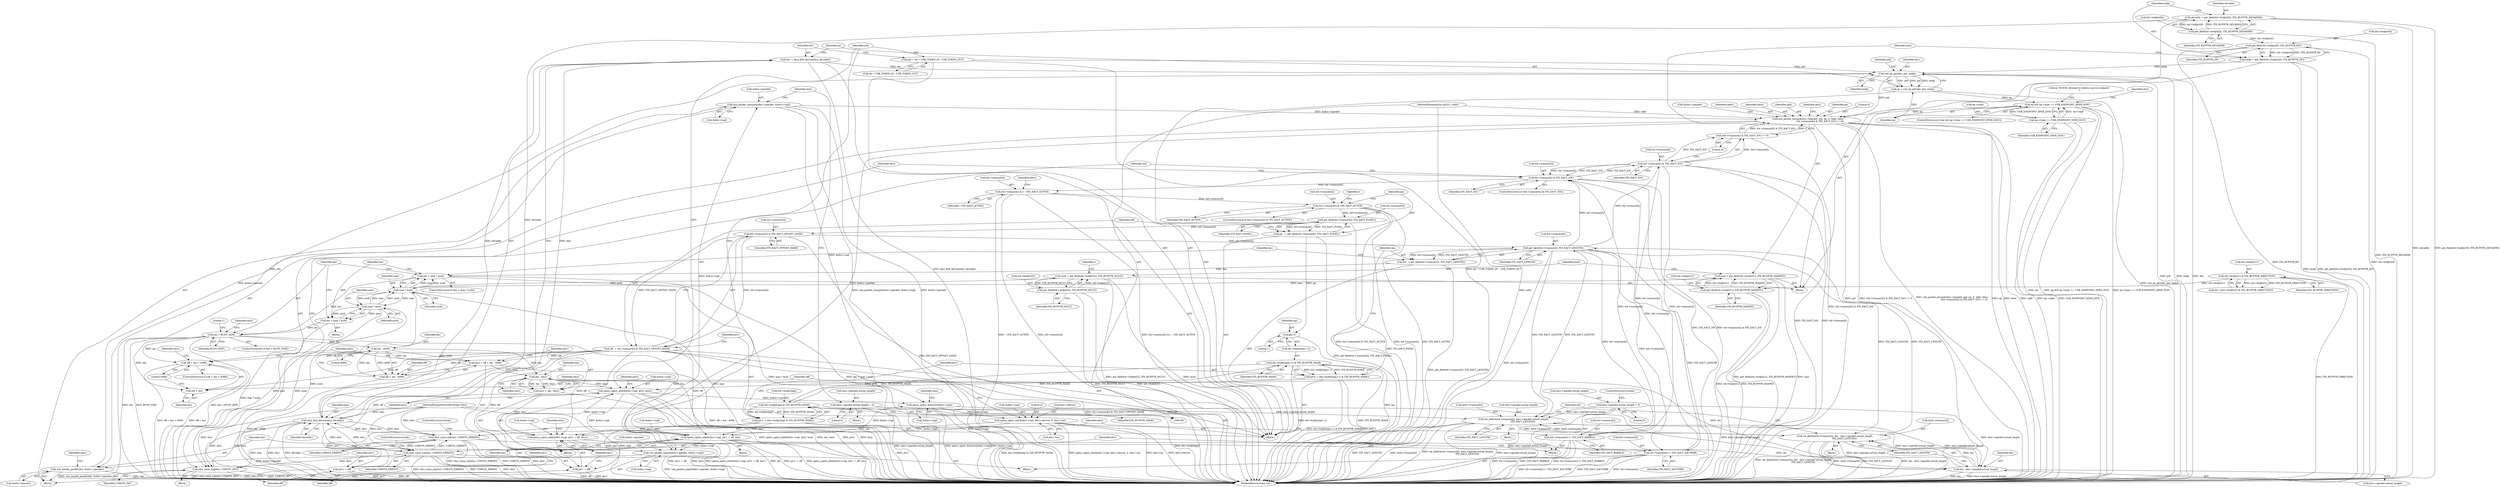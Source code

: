 digraph "0_qemu_156a2e4dbffa85997636a7a39ef12da6f1b40254@pointer" {
"1000385" [label="(Call,usb_packet_unmap(&ehci->ipacket, &ehci->isgl))"];
"1000379" [label="(Call,usb_handle_packet(dev, &ehci->ipacket))"];
"1000338" [label="(Call,usb_ep_get(dev, pid, endp))"];
"1000331" [label="(Call,dev = ehci_find_device(ehci, devaddr))"];
"1000333" [label="(Call,ehci_find_device(ehci, devaddr))"];
"1000459" [label="(Call,ehci_raise_irq(ehci, USBSTS_ERRINT))"];
"1000107" [label="(MethodParameterIn,EHCIState *ehci)"];
"1000447" [label="(Call,ehci_raise_irq(ehci, USBSTS_ERRINT))"];
"1000515" [label="(Call,ehci_raise_irq(ehci, USBSTS_INT))"];
"1000143" [label="(Call,devaddr = get_field(itd->bufptr[0], ITD_BUFPTR_DEVADDR))"];
"1000145" [label="(Call,get_field(itd->bufptr[0], ITD_BUFPTR_DEVADDR))"];
"1000325" [label="(Call,pid = dir ? USB_TOKEN_IN : USB_TOKEN_OUT)"];
"1000152" [label="(Call,endp = get_field(itd->bufptr[0], ITD_BUFPTR_EP))"];
"1000154" [label="(Call,get_field(itd->bufptr[0], ITD_BUFPTR_EP))"];
"1000370" [label="(Call,usb_packet_map(&ehci->ipacket, &ehci->isgl))"];
"1000351" [label="(Call,usb_packet_setup(&ehci->ipacket, pid, ep, 0, addr, false,\n                                 (itd->transact[i] & ITD_XACT_IOC) != 0))"];
"1000385" [label="(Call,usb_packet_unmap(&ehci->ipacket, &ehci->isgl))"];
"1000343" [label="(Call,ep && ep->type == USB_ENDPOINT_XFER_ISOC)"];
"1000336" [label="(Call,ep = usb_ep_get(dev, pid, endp))"];
"1000345" [label="(Call,ep->type == USB_ENDPOINT_XFER_ISOC)"];
"1000109" [label="(MethodParameterIn,uint32_t addr)"];
"1000361" [label="(Call,(itd->transact[i] & ITD_XACT_IOC) != 0)"];
"1000362" [label="(Call,itd->transact[i] & ITD_XACT_IOC)"];
"1000238" [label="(Call,get_field(itd->transact[i], ITD_XACT_LENGTH))"];
"1000209" [label="(Call,itd->transact[i] & ITD_XACT_OFFSET_MASK)"];
"1000200" [label="(Call,get_field(itd->transact[i], ITD_XACT_PGSEL))"];
"1000190" [label="(Call,itd->transact[i] & ITD_XACT_ACTIVE)"];
"1000518" [label="(Call,itd->transact[i] &= ~ITD_XACT_ACTIVE)"];
"1000507" [label="(Call,itd->transact[i] & ITD_XACT_IOC)"];
"1000452" [label="(Call,itd->transact[i] |= ITD_XACT_BABBLE)"];
"1000440" [label="(Call,itd->transact[i] |= ITD_XACT_XACTERR)"];
"1000493" [label="(Call,set_field(&itd->transact[i], ehci->ipacket.actual_length,\n                          ITD_XACT_LENGTH))"];
"1000476" [label="(Call,set_field(&itd->transact[i], len - ehci->ipacket.actual_length,\n                          ITD_XACT_LENGTH))"];
"1000483" [label="(Call,len - ehci->ipacket.actual_length)"];
"1000295" [label="(Call,len - len2)"];
"1000289" [label="(Call,len - 4096)"];
"1000258" [label="(Call,len > BUFF_SIZE)"];
"1000252" [label="(Call,len = max * mult)"];
"1000254" [label="(Call,max * mult)"];
"1000248" [label="(Call,max * mult)"];
"1000161" [label="(Call,max = get_field(itd->bufptr[1], ITD_BUFPTR_MAXPKT))"];
"1000163" [label="(Call,get_field(itd->bufptr[1], ITD_BUFPTR_MAXPKT))"];
"1000136" [label="(Call,itd->bufptr[1] & ITD_BUFPTR_DIRECTION)"];
"1000170" [label="(Call,mult = get_field(itd->bufptr[2], ITD_BUFPTR_MULT))"];
"1000172" [label="(Call,get_field(itd->bufptr[2], ITD_BUFPTR_MULT))"];
"1000246" [label="(Call,len > max * mult)"];
"1000236" [label="(Call,len  = get_field(itd->transact[i], ITD_XACT_LENGTH))"];
"1000285" [label="(Call,len2 = off + len - 4096)"];
"1000207" [label="(Call,off  = itd->transact[i] & ITD_XACT_OFFSET_MASK)"];
"1000316" [label="(Call,qemu_sglist_add(&ehci->isgl, ptr1 + off, len))"];
"1000265" [label="(Call,qemu_sglist_init(&ehci->isgl, ehci->device, 2, ehci->as))"];
"1000412" [label="(Call,qemu_sglist_destroy(&ehci->isgl))"];
"1000307" [label="(Call,qemu_sglist_add(&ehci->isgl, ptr2, len2))"];
"1000298" [label="(Call,qemu_sglist_add(&ehci->isgl, ptr1 + off, len1))"];
"1000216" [label="(Call,ptr1 = (itd->bufptr[pg] & ITD_BUFPTR_MASK))"];
"1000218" [label="(Call,itd->bufptr[pg] & ITD_BUFPTR_MASK)"];
"1000227" [label="(Call,itd->bufptr[pg+1] & ITD_BUFPTR_MASK)"];
"1000293" [label="(Call,len1 = len - len2)"];
"1000225" [label="(Call,ptr2 = (itd->bufptr[pg+1] & ITD_BUFPTR_MASK))"];
"1000464" [label="(Call,ehci->ipacket.actual_length = 0)"];
"1000405" [label="(Call,ehci->ipacket.actual_length = 0)"];
"1000278" [label="(Call,off + len > 4096)"];
"1000279" [label="(Call,off + len)"];
"1000287" [label="(Call,off + len - 4096)"];
"1000198" [label="(Call,pg   = get_field(itd->transact[i], ITD_XACT_PGSEL))"];
"1000232" [label="(Call,pg+1)"];
"1000303" [label="(Call,ptr1 + off)"];
"1000321" [label="(Call,ptr1 + off)"];
"1000533" [label="(MethodReturn,static int)"];
"1000293" [label="(Call,len1 = len - len2)"];
"1000172" [label="(Call,get_field(itd->bufptr[2], ITD_BUFPTR_MULT))"];
"1000317" [label="(Call,&ehci->isgl)"];
"1000187" [label="(Identifier,i)"];
"1000265" [label="(Call,qemu_sglist_init(&ehci->isgl, ehci->device, 2, ehci->as))"];
"1000339" [label="(Identifier,dev)"];
"1000412" [label="(Call,qemu_sglist_destroy(&ehci->isgl))"];
"1000369" [label="(Literal,0)"];
"1000257" [label="(ControlStructure,if (len > BUFF_SIZE))"];
"1000255" [label="(Identifier,max)"];
"1000322" [label="(Identifier,ptr1)"];
"1000307" [label="(Call,qemu_sglist_add(&ehci->isgl, ptr2, len2))"];
"1000246" [label="(Call,len > max * mult)"];
"1000178" [label="(Identifier,ITD_BUFPTR_MULT)"];
"1000277" [label="(ControlStructure,if (off + len > 4096))"];
"1000146" [label="(Call,itd->bufptr[0])"];
"1000290" [label="(Identifier,len)"];
"1000346" [label="(Call,ep->type)"];
"1000361" [label="(Call,(itd->transact[i] & ITD_XACT_IOC) != 0)"];
"1000381" [label="(Call,&ehci->ipacket)"];
"1000506" [label="(ControlStructure,if (itd->transact[i] & ITD_XACT_IOC))"];
"1000448" [label="(Identifier,ehci)"];
"1000144" [label="(Identifier,devaddr)"];
"1000406" [label="(Call,ehci->ipacket.actual_length)"];
"1000515" [label="(Call,ehci_raise_irq(ehci, USBSTS_INT))"];
"1000326" [label="(Identifier,pid)"];
"1000484" [label="(Identifier,len)"];
"1000386" [label="(Call,&ehci->ipacket)"];
"1000415" [label="(Identifier,ehci)"];
"1000216" [label="(Call,ptr1 = (itd->bufptr[pg] & ITD_BUFPTR_MASK))"];
"1000286" [label="(Identifier,len2)"];
"1000151" [label="(Identifier,ITD_BUFPTR_DEVADDR)"];
"1000110" [label="(Block,)"];
"1000287" [label="(Call,off + len - 4096)"];
"1000259" [label="(Identifier,len)"];
"1000413" [label="(Call,&ehci->isgl)"];
"1000282" [label="(Literal,4096)"];
"1000208" [label="(Identifier,off)"];
"1000239" [label="(Call,itd->transact[i])"];
"1000252" [label="(Call,len = max * mult)"];
"1000107" [label="(MethodParameterIn,EHCIState *ehci)"];
"1000247" [label="(Identifier,len)"];
"1000371" [label="(Call,&ehci->ipacket)"];
"1000462" [label="(ControlStructure,break;)"];
"1000224" [label="(Identifier,ITD_BUFPTR_MASK)"];
"1000161" [label="(Call,max = get_field(itd->bufptr[1], ITD_BUFPTR_MAXPKT))"];
"1000352" [label="(Call,&ehci->ipacket)"];
"1000217" [label="(Identifier,ptr1)"];
"1000304" [label="(Identifier,ptr1)"];
"1000359" [label="(Identifier,addr)"];
"1000343" [label="(Call,ep && ep->type == USB_ENDPOINT_XFER_ISOC)"];
"1000258" [label="(Call,len > BUFF_SIZE)"];
"1000368" [label="(Identifier,ITD_XACT_IOC)"];
"1000306" [label="(Identifier,len1)"];
"1000145" [label="(Call,get_field(itd->bufptr[0], ITD_BUFPTR_DEVADDR))"];
"1000196" [label="(Identifier,ITD_XACT_ACTIVE)"];
"1000341" [label="(Identifier,endp)"];
"1000249" [label="(Identifier,max)"];
"1000274" [label="(Call,ehci->as)"];
"1000296" [label="(Identifier,len)"];
"1000336" [label="(Call,ep = usb_ep_get(dev, pid, endp))"];
"1000360" [label="(Identifier,false)"];
"1000313" [label="(Identifier,len2)"];
"1000295" [label="(Call,len - len2)"];
"1000465" [label="(Call,ehci->ipacket.actual_length)"];
"1000199" [label="(Identifier,pg)"];
"1000397" [label="(Literal,\"ISOCH: attempt to addess non-iso endpoint\n\")"];
"1000264" [label="(Literal,1)"];
"1000464" [label="(Call,ehci->ipacket.actual_length = 0)"];
"1000280" [label="(Identifier,off)"];
"1000516" [label="(Identifier,ehci)"];
"1000190" [label="(Call,itd->transact[i] & ITD_XACT_ACTIVE)"];
"1000526" [label="(Identifier,xfers)"];
"1000440" [label="(Call,itd->transact[i] |= ITD_XACT_XACTERR)"];
"1000200" [label="(Call,get_field(itd->transact[i], ITD_XACT_PGSEL))"];
"1000388" [label="(Identifier,ehci)"];
"1000508" [label="(Call,itd->transact[i])"];
"1000483" [label="(Call,len - ehci->ipacket.actual_length)"];
"1000477" [label="(Call,&itd->transact[i])"];
"1000281" [label="(Identifier,len)"];
"1000197" [label="(Block,)"];
"1000379" [label="(Call,usb_handle_packet(dev, &ehci->ipacket))"];
"1000279" [label="(Call,off + len)"];
"1000494" [label="(Call,&itd->transact[i])"];
"1000143" [label="(Call,devaddr = get_field(itd->bufptr[0], ITD_BUFPTR_DEVADDR))"];
"1000452" [label="(Call,itd->transact[i] |= ITD_XACT_BABBLE)"];
"1000285" [label="(Call,len2 = off + len - 4096)"];
"1000380" [label="(Identifier,dev)"];
"1000518" [label="(Call,itd->transact[i] &= ~ITD_XACT_ACTIVE)"];
"1000493" [label="(Call,set_field(&itd->transact[i], ehci->ipacket.actual_length,\n                          ITD_XACT_LENGTH))"];
"1000162" [label="(Identifier,max)"];
"1000363" [label="(Call,itd->transact[i])"];
"1000278" [label="(Call,off + len > 4096)"];
"1000519" [label="(Call,itd->transact[i])"];
"1000485" [label="(Call,ehci->ipacket.actual_length)"];
"1000171" [label="(Identifier,mult)"];
"1000446" [label="(Identifier,ITD_XACT_XACTERR)"];
"1000237" [label="(Identifier,len)"];
"1000137" [label="(Call,itd->bufptr[1])"];
"1000375" [label="(Call,&ehci->isgl)"];
"1000390" [label="(Call,&ehci->isgl)"];
"1000206" [label="(Identifier,ITD_XACT_PGSEL)"];
"1000351" [label="(Call,usb_packet_setup(&ehci->ipacket, pid, ep, 0, addr, false,\n                                 (itd->transact[i] & ITD_XACT_IOC) != 0))"];
"1000460" [label="(Identifier,ehci)"];
"1000303" [label="(Call,ptr1 + off)"];
"1000475" [label="(Block,)"];
"1000323" [label="(Identifier,off)"];
"1000470" [label="(Literal,0)"];
"1000356" [label="(Identifier,pid)"];
"1000344" [label="(Identifier,ep)"];
"1000235" [label="(Identifier,ITD_BUFPTR_MASK)"];
"1000273" [label="(Literal,2)"];
"1000109" [label="(MethodParameterIn,uint32_t addr)"];
"1000215" [label="(Identifier,ITD_XACT_OFFSET_MASK)"];
"1000315" [label="(Block,)"];
"1000210" [label="(Call,itd->transact[i])"];
"1000218" [label="(Call,itd->bufptr[pg] & ITD_BUFPTR_MASK)"];
"1000169" [label="(Identifier,ITD_BUFPTR_MAXPKT)"];
"1000338" [label="(Call,usb_ep_get(dev, pid, endp))"];
"1000289" [label="(Call,len - 4096)"];
"1000373" [label="(Identifier,ehci)"];
"1000500" [label="(Call,ehci->ipacket.actual_length)"];
"1000458" [label="(Identifier,ITD_XACT_BABBLE)"];
"1000441" [label="(Call,itd->transact[i])"];
"1000332" [label="(Identifier,dev)"];
"1000319" [label="(Identifier,ehci)"];
"1000449" [label="(Identifier,USBSTS_ERRINT)"];
"1000312" [label="(Identifier,ptr2)"];
"1000507" [label="(Call,itd->transact[i] & ITD_XACT_IOC)"];
"1000219" [label="(Call,itd->bufptr[pg])"];
"1000327" [label="(Call,dir ? USB_TOKEN_IN : USB_TOKEN_OUT)"];
"1000514" [label="(Block,)"];
"1000155" [label="(Call,itd->bufptr[0])"];
"1000505" [label="(Identifier,ITD_XACT_LENGTH)"];
"1000191" [label="(Call,itd->transact[i])"];
"1000316" [label="(Call,qemu_sglist_add(&ehci->isgl, ptr1 + off, len))"];
"1000476" [label="(Call,set_field(&itd->transact[i], len - ehci->ipacket.actual_length,\n                          ITD_XACT_LENGTH))"];
"1000233" [label="(Identifier,pg)"];
"1000405" [label="(Call,ehci->ipacket.actual_length = 0)"];
"1000253" [label="(Identifier,len)"];
"1000201" [label="(Call,itd->transact[i])"];
"1000250" [label="(Identifier,mult)"];
"1000517" [label="(Identifier,USBSTS_INT)"];
"1000245" [label="(ControlStructure,if (len > max * mult))"];
"1000288" [label="(Identifier,off)"];
"1000357" [label="(Identifier,ep)"];
"1000450" [label="(ControlStructure,break;)"];
"1000170" [label="(Call,mult = get_field(itd->bufptr[2], ITD_BUFPTR_MULT))"];
"1000308" [label="(Call,&ehci->isgl)"];
"1000299" [label="(Call,&ehci->isgl)"];
"1000350" [label="(Block,)"];
"1000331" [label="(Call,dev = ehci_find_device(ehci, devaddr))"];
"1000297" [label="(Identifier,len2)"];
"1000232" [label="(Call,pg+1)"];
"1000294" [label="(Identifier,len1)"];
"1000439" [label="(Block,)"];
"1000270" [label="(Call,ehci->device)"];
"1000236" [label="(Call,len  = get_field(itd->transact[i], ITD_XACT_LENGTH))"];
"1000154" [label="(Call,get_field(itd->bufptr[0], ITD_BUFPTR_EP))"];
"1000225" [label="(Call,ptr2 = (itd->bufptr[pg+1] & ITD_BUFPTR_MASK))"];
"1000492" [label="(Block,)"];
"1000349" [label="(Identifier,USB_ENDPOINT_XFER_ISOC)"];
"1000298" [label="(Call,qemu_sglist_add(&ehci->isgl, ptr1 + off, len1))"];
"1000198" [label="(Call,pg   = get_field(itd->transact[i], ITD_XACT_PGSEL))"];
"1000325" [label="(Call,pid = dir ? USB_TOKEN_IN : USB_TOKEN_OUT)"];
"1000209" [label="(Call,itd->transact[i] & ITD_XACT_OFFSET_MASK)"];
"1000163" [label="(Call,get_field(itd->bufptr[1], ITD_BUFPTR_MAXPKT))"];
"1000334" [label="(Identifier,ehci)"];
"1000227" [label="(Call,itd->bufptr[pg+1] & ITD_BUFPTR_MASK)"];
"1000291" [label="(Literal,4096)"];
"1000324" [label="(Identifier,len)"];
"1000333" [label="(Call,ehci_find_device(ehci, devaddr))"];
"1000256" [label="(Identifier,mult)"];
"1000234" [label="(Literal,1)"];
"1000354" [label="(Identifier,ehci)"];
"1000471" [label="(ControlStructure,break;)"];
"1000447" [label="(Call,ehci_raise_irq(ehci, USBSTS_ERRINT))"];
"1000370" [label="(Call,usb_packet_map(&ehci->ipacket, &ehci->isgl))"];
"1000238" [label="(Call,get_field(itd->transact[i], ITD_XACT_LENGTH))"];
"1000142" [label="(Identifier,ITD_BUFPTR_DIRECTION)"];
"1000411" [label="(Literal,0)"];
"1000226" [label="(Identifier,ptr2)"];
"1000181" [label="(Identifier,i)"];
"1000340" [label="(Identifier,pid)"];
"1000310" [label="(Identifier,ehci)"];
"1000513" [label="(Identifier,ITD_XACT_IOC)"];
"1000251" [label="(Block,)"];
"1000254" [label="(Call,max * mult)"];
"1000134" [label="(Call,dir =(itd->bufptr[1] & ITD_BUFPTR_DIRECTION))"];
"1000283" [label="(Block,)"];
"1000459" [label="(Call,ehci_raise_irq(ehci, USBSTS_ERRINT))"];
"1000521" [label="(Identifier,itd)"];
"1000453" [label="(Call,itd->transact[i])"];
"1000362" [label="(Call,itd->transact[i] & ITD_XACT_IOC)"];
"1000301" [label="(Identifier,ehci)"];
"1000189" [label="(ControlStructure,if (itd->transact[i] & ITD_XACT_ACTIVE))"];
"1000337" [label="(Identifier,ep)"];
"1000152" [label="(Call,endp = get_field(itd->bufptr[0], ITD_BUFPTR_EP))"];
"1000420" [label="(Identifier,ehci)"];
"1000153" [label="(Identifier,endp)"];
"1000385" [label="(Call,usb_packet_unmap(&ehci->ipacket, &ehci->isgl))"];
"1000335" [label="(Identifier,devaddr)"];
"1000244" [label="(Identifier,ITD_XACT_LENGTH)"];
"1000524" [label="(Identifier,~ITD_XACT_ACTIVE)"];
"1000490" [label="(Identifier,ITD_XACT_LENGTH)"];
"1000268" [label="(Identifier,ehci)"];
"1000358" [label="(Literal,0)"];
"1000136" [label="(Call,itd->bufptr[1] & ITD_BUFPTR_DIRECTION)"];
"1000164" [label="(Call,itd->bufptr[1])"];
"1000173" [label="(Call,itd->bufptr[2])"];
"1000260" [label="(Identifier,BUFF_SIZE)"];
"1000305" [label="(Identifier,off)"];
"1000345" [label="(Call,ep->type == USB_ENDPOINT_XFER_ISOC)"];
"1000321" [label="(Call,ptr1 + off)"];
"1000423" [label="(Block,)"];
"1000248" [label="(Call,max * mult)"];
"1000510" [label="(Identifier,itd)"];
"1000207" [label="(Call,off  = itd->transact[i] & ITD_XACT_OFFSET_MASK)"];
"1000461" [label="(Identifier,USBSTS_ERRINT)"];
"1000160" [label="(Identifier,ITD_BUFPTR_EP)"];
"1000342" [label="(ControlStructure,if (ep && ep->type == USB_ENDPOINT_XFER_ISOC))"];
"1000395" [label="(Block,)"];
"1000228" [label="(Call,itd->bufptr[pg+1])"];
"1000266" [label="(Call,&ehci->isgl)"];
"1000385" -> "1000350"  [label="AST: "];
"1000385" -> "1000390"  [label="CFG: "];
"1000386" -> "1000385"  [label="AST: "];
"1000390" -> "1000385"  [label="AST: "];
"1000415" -> "1000385"  [label="CFG: "];
"1000385" -> "1000533"  [label="DDG: &ehci->ipacket"];
"1000385" -> "1000533"  [label="DDG: usb_packet_unmap(&ehci->ipacket, &ehci->isgl)"];
"1000385" -> "1000351"  [label="DDG: &ehci->ipacket"];
"1000379" -> "1000385"  [label="DDG: &ehci->ipacket"];
"1000370" -> "1000385"  [label="DDG: &ehci->isgl"];
"1000385" -> "1000412"  [label="DDG: &ehci->isgl"];
"1000379" -> "1000350"  [label="AST: "];
"1000379" -> "1000381"  [label="CFG: "];
"1000380" -> "1000379"  [label="AST: "];
"1000381" -> "1000379"  [label="AST: "];
"1000388" -> "1000379"  [label="CFG: "];
"1000379" -> "1000533"  [label="DDG: dev"];
"1000379" -> "1000533"  [label="DDG: usb_handle_packet(dev, &ehci->ipacket)"];
"1000338" -> "1000379"  [label="DDG: dev"];
"1000370" -> "1000379"  [label="DDG: &ehci->ipacket"];
"1000338" -> "1000336"  [label="AST: "];
"1000338" -> "1000341"  [label="CFG: "];
"1000339" -> "1000338"  [label="AST: "];
"1000340" -> "1000338"  [label="AST: "];
"1000341" -> "1000338"  [label="AST: "];
"1000336" -> "1000338"  [label="CFG: "];
"1000338" -> "1000533"  [label="DDG: dev"];
"1000338" -> "1000533"  [label="DDG: pid"];
"1000338" -> "1000533"  [label="DDG: endp"];
"1000338" -> "1000336"  [label="DDG: dev"];
"1000338" -> "1000336"  [label="DDG: pid"];
"1000338" -> "1000336"  [label="DDG: endp"];
"1000331" -> "1000338"  [label="DDG: dev"];
"1000325" -> "1000338"  [label="DDG: pid"];
"1000152" -> "1000338"  [label="DDG: endp"];
"1000338" -> "1000351"  [label="DDG: pid"];
"1000331" -> "1000197"  [label="AST: "];
"1000331" -> "1000333"  [label="CFG: "];
"1000332" -> "1000331"  [label="AST: "];
"1000333" -> "1000331"  [label="AST: "];
"1000337" -> "1000331"  [label="CFG: "];
"1000331" -> "1000533"  [label="DDG: ehci_find_device(ehci, devaddr)"];
"1000333" -> "1000331"  [label="DDG: ehci"];
"1000333" -> "1000331"  [label="DDG: devaddr"];
"1000333" -> "1000335"  [label="CFG: "];
"1000334" -> "1000333"  [label="AST: "];
"1000335" -> "1000333"  [label="AST: "];
"1000333" -> "1000533"  [label="DDG: ehci"];
"1000333" -> "1000533"  [label="DDG: devaddr"];
"1000459" -> "1000333"  [label="DDG: ehci"];
"1000515" -> "1000333"  [label="DDG: ehci"];
"1000447" -> "1000333"  [label="DDG: ehci"];
"1000107" -> "1000333"  [label="DDG: ehci"];
"1000143" -> "1000333"  [label="DDG: devaddr"];
"1000333" -> "1000447"  [label="DDG: ehci"];
"1000333" -> "1000459"  [label="DDG: ehci"];
"1000333" -> "1000515"  [label="DDG: ehci"];
"1000459" -> "1000423"  [label="AST: "];
"1000459" -> "1000461"  [label="CFG: "];
"1000460" -> "1000459"  [label="AST: "];
"1000461" -> "1000459"  [label="AST: "];
"1000462" -> "1000459"  [label="CFG: "];
"1000459" -> "1000533"  [label="DDG: USBSTS_ERRINT"];
"1000459" -> "1000533"  [label="DDG: ehci"];
"1000459" -> "1000533"  [label="DDG: ehci_raise_irq(ehci, USBSTS_ERRINT)"];
"1000459" -> "1000447"  [label="DDG: USBSTS_ERRINT"];
"1000107" -> "1000459"  [label="DDG: ehci"];
"1000447" -> "1000459"  [label="DDG: USBSTS_ERRINT"];
"1000459" -> "1000515"  [label="DDG: ehci"];
"1000107" -> "1000106"  [label="AST: "];
"1000107" -> "1000533"  [label="DDG: ehci"];
"1000107" -> "1000447"  [label="DDG: ehci"];
"1000107" -> "1000515"  [label="DDG: ehci"];
"1000447" -> "1000439"  [label="AST: "];
"1000447" -> "1000449"  [label="CFG: "];
"1000448" -> "1000447"  [label="AST: "];
"1000449" -> "1000447"  [label="AST: "];
"1000450" -> "1000447"  [label="CFG: "];
"1000447" -> "1000533"  [label="DDG: ehci_raise_irq(ehci, USBSTS_ERRINT)"];
"1000447" -> "1000533"  [label="DDG: USBSTS_ERRINT"];
"1000447" -> "1000533"  [label="DDG: ehci"];
"1000447" -> "1000515"  [label="DDG: ehci"];
"1000515" -> "1000514"  [label="AST: "];
"1000515" -> "1000517"  [label="CFG: "];
"1000516" -> "1000515"  [label="AST: "];
"1000517" -> "1000515"  [label="AST: "];
"1000521" -> "1000515"  [label="CFG: "];
"1000515" -> "1000533"  [label="DDG: ehci_raise_irq(ehci, USBSTS_INT)"];
"1000515" -> "1000533"  [label="DDG: ehci"];
"1000515" -> "1000533"  [label="DDG: USBSTS_INT"];
"1000143" -> "1000110"  [label="AST: "];
"1000143" -> "1000145"  [label="CFG: "];
"1000144" -> "1000143"  [label="AST: "];
"1000145" -> "1000143"  [label="AST: "];
"1000153" -> "1000143"  [label="CFG: "];
"1000143" -> "1000533"  [label="DDG: devaddr"];
"1000143" -> "1000533"  [label="DDG: get_field(itd->bufptr[0], ITD_BUFPTR_DEVADDR)"];
"1000145" -> "1000143"  [label="DDG: itd->bufptr[0]"];
"1000145" -> "1000143"  [label="DDG: ITD_BUFPTR_DEVADDR"];
"1000145" -> "1000151"  [label="CFG: "];
"1000146" -> "1000145"  [label="AST: "];
"1000151" -> "1000145"  [label="AST: "];
"1000145" -> "1000533"  [label="DDG: ITD_BUFPTR_DEVADDR"];
"1000145" -> "1000154"  [label="DDG: itd->bufptr[0]"];
"1000325" -> "1000197"  [label="AST: "];
"1000325" -> "1000327"  [label="CFG: "];
"1000326" -> "1000325"  [label="AST: "];
"1000327" -> "1000325"  [label="AST: "];
"1000332" -> "1000325"  [label="CFG: "];
"1000325" -> "1000533"  [label="DDG: dir ? USB_TOKEN_IN : USB_TOKEN_OUT"];
"1000152" -> "1000110"  [label="AST: "];
"1000152" -> "1000154"  [label="CFG: "];
"1000153" -> "1000152"  [label="AST: "];
"1000154" -> "1000152"  [label="AST: "];
"1000162" -> "1000152"  [label="CFG: "];
"1000152" -> "1000533"  [label="DDG: get_field(itd->bufptr[0], ITD_BUFPTR_EP)"];
"1000152" -> "1000533"  [label="DDG: endp"];
"1000154" -> "1000152"  [label="DDG: itd->bufptr[0]"];
"1000154" -> "1000152"  [label="DDG: ITD_BUFPTR_EP"];
"1000154" -> "1000160"  [label="CFG: "];
"1000155" -> "1000154"  [label="AST: "];
"1000160" -> "1000154"  [label="AST: "];
"1000154" -> "1000533"  [label="DDG: ITD_BUFPTR_EP"];
"1000154" -> "1000533"  [label="DDG: itd->bufptr[0]"];
"1000370" -> "1000350"  [label="AST: "];
"1000370" -> "1000375"  [label="CFG: "];
"1000371" -> "1000370"  [label="AST: "];
"1000375" -> "1000370"  [label="AST: "];
"1000380" -> "1000370"  [label="CFG: "];
"1000370" -> "1000533"  [label="DDG: usb_packet_map(&ehci->ipacket, &ehci->isgl)"];
"1000351" -> "1000370"  [label="DDG: &ehci->ipacket"];
"1000307" -> "1000370"  [label="DDG: &ehci->isgl"];
"1000316" -> "1000370"  [label="DDG: &ehci->isgl"];
"1000351" -> "1000350"  [label="AST: "];
"1000351" -> "1000361"  [label="CFG: "];
"1000352" -> "1000351"  [label="AST: "];
"1000356" -> "1000351"  [label="AST: "];
"1000357" -> "1000351"  [label="AST: "];
"1000358" -> "1000351"  [label="AST: "];
"1000359" -> "1000351"  [label="AST: "];
"1000360" -> "1000351"  [label="AST: "];
"1000361" -> "1000351"  [label="AST: "];
"1000373" -> "1000351"  [label="CFG: "];
"1000351" -> "1000533"  [label="DDG: pid"];
"1000351" -> "1000533"  [label="DDG: (itd->transact[i] & ITD_XACT_IOC) != 0"];
"1000351" -> "1000533"  [label="DDG: usb_packet_setup(&ehci->ipacket, pid, ep, 0, addr, false,\n                                 (itd->transact[i] & ITD_XACT_IOC) != 0)"];
"1000351" -> "1000533"  [label="DDG: ep"];
"1000351" -> "1000533"  [label="DDG: false"];
"1000351" -> "1000533"  [label="DDG: addr"];
"1000343" -> "1000351"  [label="DDG: ep"];
"1000109" -> "1000351"  [label="DDG: addr"];
"1000361" -> "1000351"  [label="DDG: itd->transact[i] & ITD_XACT_IOC"];
"1000361" -> "1000351"  [label="DDG: 0"];
"1000343" -> "1000342"  [label="AST: "];
"1000343" -> "1000344"  [label="CFG: "];
"1000343" -> "1000345"  [label="CFG: "];
"1000344" -> "1000343"  [label="AST: "];
"1000345" -> "1000343"  [label="AST: "];
"1000354" -> "1000343"  [label="CFG: "];
"1000397" -> "1000343"  [label="CFG: "];
"1000343" -> "1000533"  [label="DDG: ep"];
"1000343" -> "1000533"  [label="DDG: ep && ep->type == USB_ENDPOINT_XFER_ISOC"];
"1000343" -> "1000533"  [label="DDG: ep->type == USB_ENDPOINT_XFER_ISOC"];
"1000336" -> "1000343"  [label="DDG: ep"];
"1000345" -> "1000343"  [label="DDG: ep->type"];
"1000345" -> "1000343"  [label="DDG: USB_ENDPOINT_XFER_ISOC"];
"1000336" -> "1000197"  [label="AST: "];
"1000337" -> "1000336"  [label="AST: "];
"1000344" -> "1000336"  [label="CFG: "];
"1000336" -> "1000533"  [label="DDG: usb_ep_get(dev, pid, endp)"];
"1000345" -> "1000349"  [label="CFG: "];
"1000346" -> "1000345"  [label="AST: "];
"1000349" -> "1000345"  [label="AST: "];
"1000345" -> "1000533"  [label="DDG: USB_ENDPOINT_XFER_ISOC"];
"1000345" -> "1000533"  [label="DDG: ep->type"];
"1000109" -> "1000106"  [label="AST: "];
"1000109" -> "1000533"  [label="DDG: addr"];
"1000361" -> "1000369"  [label="CFG: "];
"1000362" -> "1000361"  [label="AST: "];
"1000369" -> "1000361"  [label="AST: "];
"1000361" -> "1000533"  [label="DDG: itd->transact[i] & ITD_XACT_IOC"];
"1000362" -> "1000361"  [label="DDG: itd->transact[i]"];
"1000362" -> "1000361"  [label="DDG: ITD_XACT_IOC"];
"1000362" -> "1000368"  [label="CFG: "];
"1000363" -> "1000362"  [label="AST: "];
"1000368" -> "1000362"  [label="AST: "];
"1000369" -> "1000362"  [label="CFG: "];
"1000362" -> "1000533"  [label="DDG: ITD_XACT_IOC"];
"1000362" -> "1000533"  [label="DDG: itd->transact[i]"];
"1000238" -> "1000362"  [label="DDG: itd->transact[i]"];
"1000507" -> "1000362"  [label="DDG: ITD_XACT_IOC"];
"1000362" -> "1000440"  [label="DDG: itd->transact[i]"];
"1000362" -> "1000452"  [label="DDG: itd->transact[i]"];
"1000362" -> "1000507"  [label="DDG: itd->transact[i]"];
"1000362" -> "1000507"  [label="DDG: ITD_XACT_IOC"];
"1000238" -> "1000236"  [label="AST: "];
"1000238" -> "1000244"  [label="CFG: "];
"1000239" -> "1000238"  [label="AST: "];
"1000244" -> "1000238"  [label="AST: "];
"1000236" -> "1000238"  [label="CFG: "];
"1000238" -> "1000533"  [label="DDG: itd->transact[i]"];
"1000238" -> "1000533"  [label="DDG: ITD_XACT_LENGTH"];
"1000238" -> "1000236"  [label="DDG: itd->transact[i]"];
"1000238" -> "1000236"  [label="DDG: ITD_XACT_LENGTH"];
"1000209" -> "1000238"  [label="DDG: itd->transact[i]"];
"1000493" -> "1000238"  [label="DDG: ITD_XACT_LENGTH"];
"1000476" -> "1000238"  [label="DDG: ITD_XACT_LENGTH"];
"1000238" -> "1000440"  [label="DDG: itd->transact[i]"];
"1000238" -> "1000452"  [label="DDG: itd->transact[i]"];
"1000238" -> "1000476"  [label="DDG: ITD_XACT_LENGTH"];
"1000238" -> "1000493"  [label="DDG: ITD_XACT_LENGTH"];
"1000238" -> "1000507"  [label="DDG: itd->transact[i]"];
"1000209" -> "1000207"  [label="AST: "];
"1000209" -> "1000215"  [label="CFG: "];
"1000210" -> "1000209"  [label="AST: "];
"1000215" -> "1000209"  [label="AST: "];
"1000207" -> "1000209"  [label="CFG: "];
"1000209" -> "1000533"  [label="DDG: ITD_XACT_OFFSET_MASK"];
"1000209" -> "1000207"  [label="DDG: itd->transact[i]"];
"1000209" -> "1000207"  [label="DDG: ITD_XACT_OFFSET_MASK"];
"1000200" -> "1000209"  [label="DDG: itd->transact[i]"];
"1000200" -> "1000198"  [label="AST: "];
"1000200" -> "1000206"  [label="CFG: "];
"1000201" -> "1000200"  [label="AST: "];
"1000206" -> "1000200"  [label="AST: "];
"1000198" -> "1000200"  [label="CFG: "];
"1000200" -> "1000533"  [label="DDG: ITD_XACT_PGSEL"];
"1000200" -> "1000198"  [label="DDG: itd->transact[i]"];
"1000200" -> "1000198"  [label="DDG: ITD_XACT_PGSEL"];
"1000190" -> "1000200"  [label="DDG: itd->transact[i]"];
"1000190" -> "1000189"  [label="AST: "];
"1000190" -> "1000196"  [label="CFG: "];
"1000191" -> "1000190"  [label="AST: "];
"1000196" -> "1000190"  [label="AST: "];
"1000199" -> "1000190"  [label="CFG: "];
"1000187" -> "1000190"  [label="CFG: "];
"1000190" -> "1000533"  [label="DDG: itd->transact[i] & ITD_XACT_ACTIVE"];
"1000190" -> "1000533"  [label="DDG: itd->transact[i]"];
"1000190" -> "1000533"  [label="DDG: ITD_XACT_ACTIVE"];
"1000518" -> "1000190"  [label="DDG: itd->transact[i]"];
"1000518" -> "1000197"  [label="AST: "];
"1000518" -> "1000524"  [label="CFG: "];
"1000519" -> "1000518"  [label="AST: "];
"1000524" -> "1000518"  [label="AST: "];
"1000526" -> "1000518"  [label="CFG: "];
"1000518" -> "1000533"  [label="DDG: ~ITD_XACT_ACTIVE"];
"1000518" -> "1000533"  [label="DDG: itd->transact[i]"];
"1000518" -> "1000533"  [label="DDG: itd->transact[i] &= ~ITD_XACT_ACTIVE"];
"1000507" -> "1000518"  [label="DDG: itd->transact[i]"];
"1000507" -> "1000506"  [label="AST: "];
"1000507" -> "1000513"  [label="CFG: "];
"1000508" -> "1000507"  [label="AST: "];
"1000513" -> "1000507"  [label="AST: "];
"1000516" -> "1000507"  [label="CFG: "];
"1000521" -> "1000507"  [label="CFG: "];
"1000507" -> "1000533"  [label="DDG: ITD_XACT_IOC"];
"1000507" -> "1000533"  [label="DDG: itd->transact[i] & ITD_XACT_IOC"];
"1000452" -> "1000507"  [label="DDG: itd->transact[i]"];
"1000440" -> "1000507"  [label="DDG: itd->transact[i]"];
"1000452" -> "1000423"  [label="AST: "];
"1000452" -> "1000458"  [label="CFG: "];
"1000453" -> "1000452"  [label="AST: "];
"1000458" -> "1000452"  [label="AST: "];
"1000460" -> "1000452"  [label="CFG: "];
"1000452" -> "1000533"  [label="DDG: itd->transact[i] |= ITD_XACT_BABBLE"];
"1000452" -> "1000533"  [label="DDG: itd->transact[i]"];
"1000452" -> "1000533"  [label="DDG: ITD_XACT_BABBLE"];
"1000440" -> "1000439"  [label="AST: "];
"1000440" -> "1000446"  [label="CFG: "];
"1000441" -> "1000440"  [label="AST: "];
"1000446" -> "1000440"  [label="AST: "];
"1000448" -> "1000440"  [label="CFG: "];
"1000440" -> "1000533"  [label="DDG: itd->transact[i] |= ITD_XACT_XACTERR"];
"1000440" -> "1000533"  [label="DDG: ITD_XACT_XACTERR"];
"1000440" -> "1000533"  [label="DDG: itd->transact[i]"];
"1000493" -> "1000492"  [label="AST: "];
"1000493" -> "1000505"  [label="CFG: "];
"1000494" -> "1000493"  [label="AST: "];
"1000500" -> "1000493"  [label="AST: "];
"1000505" -> "1000493"  [label="AST: "];
"1000510" -> "1000493"  [label="CFG: "];
"1000493" -> "1000533"  [label="DDG: &itd->transact[i]"];
"1000493" -> "1000533"  [label="DDG: set_field(&itd->transact[i], ehci->ipacket.actual_length,\n                          ITD_XACT_LENGTH)"];
"1000493" -> "1000533"  [label="DDG: ehci->ipacket.actual_length"];
"1000493" -> "1000533"  [label="DDG: ITD_XACT_LENGTH"];
"1000493" -> "1000476"  [label="DDG: &itd->transact[i]"];
"1000493" -> "1000483"  [label="DDG: ehci->ipacket.actual_length"];
"1000476" -> "1000493"  [label="DDG: &itd->transact[i]"];
"1000464" -> "1000493"  [label="DDG: ehci->ipacket.actual_length"];
"1000405" -> "1000493"  [label="DDG: ehci->ipacket.actual_length"];
"1000483" -> "1000493"  [label="DDG: ehci->ipacket.actual_length"];
"1000476" -> "1000475"  [label="AST: "];
"1000476" -> "1000490"  [label="CFG: "];
"1000477" -> "1000476"  [label="AST: "];
"1000483" -> "1000476"  [label="AST: "];
"1000490" -> "1000476"  [label="AST: "];
"1000510" -> "1000476"  [label="CFG: "];
"1000476" -> "1000533"  [label="DDG: len - ehci->ipacket.actual_length"];
"1000476" -> "1000533"  [label="DDG: set_field(&itd->transact[i], len - ehci->ipacket.actual_length,\n                          ITD_XACT_LENGTH)"];
"1000476" -> "1000533"  [label="DDG: &itd->transact[i]"];
"1000476" -> "1000533"  [label="DDG: ITD_XACT_LENGTH"];
"1000483" -> "1000476"  [label="DDG: len"];
"1000483" -> "1000476"  [label="DDG: ehci->ipacket.actual_length"];
"1000483" -> "1000485"  [label="CFG: "];
"1000484" -> "1000483"  [label="AST: "];
"1000485" -> "1000483"  [label="AST: "];
"1000490" -> "1000483"  [label="CFG: "];
"1000483" -> "1000533"  [label="DDG: ehci->ipacket.actual_length"];
"1000483" -> "1000533"  [label="DDG: len"];
"1000295" -> "1000483"  [label="DDG: len"];
"1000316" -> "1000483"  [label="DDG: len"];
"1000464" -> "1000483"  [label="DDG: ehci->ipacket.actual_length"];
"1000405" -> "1000483"  [label="DDG: ehci->ipacket.actual_length"];
"1000295" -> "1000293"  [label="AST: "];
"1000295" -> "1000297"  [label="CFG: "];
"1000296" -> "1000295"  [label="AST: "];
"1000297" -> "1000295"  [label="AST: "];
"1000293" -> "1000295"  [label="CFG: "];
"1000295" -> "1000533"  [label="DDG: len"];
"1000295" -> "1000293"  [label="DDG: len"];
"1000295" -> "1000293"  [label="DDG: len2"];
"1000289" -> "1000295"  [label="DDG: len"];
"1000285" -> "1000295"  [label="DDG: len2"];
"1000295" -> "1000307"  [label="DDG: len2"];
"1000289" -> "1000287"  [label="AST: "];
"1000289" -> "1000291"  [label="CFG: "];
"1000290" -> "1000289"  [label="AST: "];
"1000291" -> "1000289"  [label="AST: "];
"1000287" -> "1000289"  [label="CFG: "];
"1000289" -> "1000285"  [label="DDG: len"];
"1000289" -> "1000285"  [label="DDG: 4096"];
"1000289" -> "1000287"  [label="DDG: len"];
"1000289" -> "1000287"  [label="DDG: 4096"];
"1000258" -> "1000289"  [label="DDG: len"];
"1000258" -> "1000257"  [label="AST: "];
"1000258" -> "1000260"  [label="CFG: "];
"1000259" -> "1000258"  [label="AST: "];
"1000260" -> "1000258"  [label="AST: "];
"1000264" -> "1000258"  [label="CFG: "];
"1000268" -> "1000258"  [label="CFG: "];
"1000258" -> "1000533"  [label="DDG: len"];
"1000258" -> "1000533"  [label="DDG: BUFF_SIZE"];
"1000258" -> "1000533"  [label="DDG: len > BUFF_SIZE"];
"1000252" -> "1000258"  [label="DDG: len"];
"1000246" -> "1000258"  [label="DDG: len"];
"1000258" -> "1000278"  [label="DDG: len"];
"1000258" -> "1000279"  [label="DDG: len"];
"1000258" -> "1000316"  [label="DDG: len"];
"1000252" -> "1000251"  [label="AST: "];
"1000252" -> "1000254"  [label="CFG: "];
"1000253" -> "1000252"  [label="AST: "];
"1000254" -> "1000252"  [label="AST: "];
"1000259" -> "1000252"  [label="CFG: "];
"1000252" -> "1000533"  [label="DDG: max * mult"];
"1000254" -> "1000252"  [label="DDG: max"];
"1000254" -> "1000252"  [label="DDG: mult"];
"1000254" -> "1000256"  [label="CFG: "];
"1000255" -> "1000254"  [label="AST: "];
"1000256" -> "1000254"  [label="AST: "];
"1000254" -> "1000533"  [label="DDG: max"];
"1000254" -> "1000533"  [label="DDG: mult"];
"1000254" -> "1000248"  [label="DDG: max"];
"1000254" -> "1000248"  [label="DDG: mult"];
"1000248" -> "1000254"  [label="DDG: max"];
"1000248" -> "1000254"  [label="DDG: mult"];
"1000248" -> "1000246"  [label="AST: "];
"1000248" -> "1000250"  [label="CFG: "];
"1000249" -> "1000248"  [label="AST: "];
"1000250" -> "1000248"  [label="AST: "];
"1000246" -> "1000248"  [label="CFG: "];
"1000248" -> "1000533"  [label="DDG: mult"];
"1000248" -> "1000533"  [label="DDG: max"];
"1000248" -> "1000246"  [label="DDG: max"];
"1000248" -> "1000246"  [label="DDG: mult"];
"1000161" -> "1000248"  [label="DDG: max"];
"1000170" -> "1000248"  [label="DDG: mult"];
"1000161" -> "1000110"  [label="AST: "];
"1000161" -> "1000163"  [label="CFG: "];
"1000162" -> "1000161"  [label="AST: "];
"1000163" -> "1000161"  [label="AST: "];
"1000171" -> "1000161"  [label="CFG: "];
"1000161" -> "1000533"  [label="DDG: get_field(itd->bufptr[1], ITD_BUFPTR_MAXPKT)"];
"1000161" -> "1000533"  [label="DDG: max"];
"1000163" -> "1000161"  [label="DDG: itd->bufptr[1]"];
"1000163" -> "1000161"  [label="DDG: ITD_BUFPTR_MAXPKT"];
"1000163" -> "1000169"  [label="CFG: "];
"1000164" -> "1000163"  [label="AST: "];
"1000169" -> "1000163"  [label="AST: "];
"1000163" -> "1000533"  [label="DDG: itd->bufptr[1]"];
"1000163" -> "1000533"  [label="DDG: ITD_BUFPTR_MAXPKT"];
"1000136" -> "1000163"  [label="DDG: itd->bufptr[1]"];
"1000136" -> "1000134"  [label="AST: "];
"1000136" -> "1000142"  [label="CFG: "];
"1000137" -> "1000136"  [label="AST: "];
"1000142" -> "1000136"  [label="AST: "];
"1000134" -> "1000136"  [label="CFG: "];
"1000136" -> "1000533"  [label="DDG: ITD_BUFPTR_DIRECTION"];
"1000136" -> "1000134"  [label="DDG: itd->bufptr[1]"];
"1000136" -> "1000134"  [label="DDG: ITD_BUFPTR_DIRECTION"];
"1000170" -> "1000110"  [label="AST: "];
"1000170" -> "1000172"  [label="CFG: "];
"1000171" -> "1000170"  [label="AST: "];
"1000172" -> "1000170"  [label="AST: "];
"1000181" -> "1000170"  [label="CFG: "];
"1000170" -> "1000533"  [label="DDG: get_field(itd->bufptr[2], ITD_BUFPTR_MULT)"];
"1000170" -> "1000533"  [label="DDG: mult"];
"1000172" -> "1000170"  [label="DDG: itd->bufptr[2]"];
"1000172" -> "1000170"  [label="DDG: ITD_BUFPTR_MULT"];
"1000172" -> "1000178"  [label="CFG: "];
"1000173" -> "1000172"  [label="AST: "];
"1000178" -> "1000172"  [label="AST: "];
"1000172" -> "1000533"  [label="DDG: ITD_BUFPTR_MULT"];
"1000172" -> "1000533"  [label="DDG: itd->bufptr[2]"];
"1000246" -> "1000245"  [label="AST: "];
"1000247" -> "1000246"  [label="AST: "];
"1000253" -> "1000246"  [label="CFG: "];
"1000259" -> "1000246"  [label="CFG: "];
"1000246" -> "1000533"  [label="DDG: max * mult"];
"1000246" -> "1000533"  [label="DDG: len > max * mult"];
"1000236" -> "1000246"  [label="DDG: len"];
"1000236" -> "1000197"  [label="AST: "];
"1000237" -> "1000236"  [label="AST: "];
"1000247" -> "1000236"  [label="CFG: "];
"1000236" -> "1000533"  [label="DDG: get_field(itd->transact[i], ITD_XACT_LENGTH)"];
"1000285" -> "1000283"  [label="AST: "];
"1000285" -> "1000287"  [label="CFG: "];
"1000286" -> "1000285"  [label="AST: "];
"1000287" -> "1000285"  [label="AST: "];
"1000294" -> "1000285"  [label="CFG: "];
"1000285" -> "1000533"  [label="DDG: off + len - 4096"];
"1000207" -> "1000285"  [label="DDG: off"];
"1000207" -> "1000197"  [label="AST: "];
"1000208" -> "1000207"  [label="AST: "];
"1000217" -> "1000207"  [label="CFG: "];
"1000207" -> "1000533"  [label="DDG: itd->transact[i] & ITD_XACT_OFFSET_MASK"];
"1000207" -> "1000533"  [label="DDG: off"];
"1000207" -> "1000278"  [label="DDG: off"];
"1000207" -> "1000279"  [label="DDG: off"];
"1000207" -> "1000287"  [label="DDG: off"];
"1000207" -> "1000298"  [label="DDG: off"];
"1000207" -> "1000303"  [label="DDG: off"];
"1000207" -> "1000316"  [label="DDG: off"];
"1000207" -> "1000321"  [label="DDG: off"];
"1000316" -> "1000315"  [label="AST: "];
"1000316" -> "1000324"  [label="CFG: "];
"1000317" -> "1000316"  [label="AST: "];
"1000321" -> "1000316"  [label="AST: "];
"1000324" -> "1000316"  [label="AST: "];
"1000326" -> "1000316"  [label="CFG: "];
"1000316" -> "1000533"  [label="DDG: qemu_sglist_add(&ehci->isgl, ptr1 + off, len)"];
"1000316" -> "1000533"  [label="DDG: len"];
"1000316" -> "1000533"  [label="DDG: ptr1 + off"];
"1000265" -> "1000316"  [label="DDG: &ehci->isgl"];
"1000216" -> "1000316"  [label="DDG: ptr1"];
"1000316" -> "1000412"  [label="DDG: &ehci->isgl"];
"1000265" -> "1000197"  [label="AST: "];
"1000265" -> "1000274"  [label="CFG: "];
"1000266" -> "1000265"  [label="AST: "];
"1000270" -> "1000265"  [label="AST: "];
"1000273" -> "1000265"  [label="AST: "];
"1000274" -> "1000265"  [label="AST: "];
"1000280" -> "1000265"  [label="CFG: "];
"1000265" -> "1000533"  [label="DDG: qemu_sglist_init(&ehci->isgl, ehci->device, 2, ehci->as)"];
"1000265" -> "1000533"  [label="DDG: ehci->as"];
"1000265" -> "1000533"  [label="DDG: ehci->device"];
"1000412" -> "1000265"  [label="DDG: &ehci->isgl"];
"1000265" -> "1000298"  [label="DDG: &ehci->isgl"];
"1000412" -> "1000197"  [label="AST: "];
"1000412" -> "1000413"  [label="CFG: "];
"1000413" -> "1000412"  [label="AST: "];
"1000420" -> "1000412"  [label="CFG: "];
"1000412" -> "1000533"  [label="DDG: qemu_sglist_destroy(&ehci->isgl)"];
"1000412" -> "1000533"  [label="DDG: &ehci->isgl"];
"1000307" -> "1000412"  [label="DDG: &ehci->isgl"];
"1000307" -> "1000283"  [label="AST: "];
"1000307" -> "1000313"  [label="CFG: "];
"1000308" -> "1000307"  [label="AST: "];
"1000312" -> "1000307"  [label="AST: "];
"1000313" -> "1000307"  [label="AST: "];
"1000326" -> "1000307"  [label="CFG: "];
"1000307" -> "1000533"  [label="DDG: ptr2"];
"1000307" -> "1000533"  [label="DDG: len2"];
"1000307" -> "1000533"  [label="DDG: qemu_sglist_add(&ehci->isgl, ptr2, len2)"];
"1000298" -> "1000307"  [label="DDG: &ehci->isgl"];
"1000225" -> "1000307"  [label="DDG: ptr2"];
"1000298" -> "1000283"  [label="AST: "];
"1000298" -> "1000306"  [label="CFG: "];
"1000299" -> "1000298"  [label="AST: "];
"1000303" -> "1000298"  [label="AST: "];
"1000306" -> "1000298"  [label="AST: "];
"1000310" -> "1000298"  [label="CFG: "];
"1000298" -> "1000533"  [label="DDG: qemu_sglist_add(&ehci->isgl, ptr1 + off, len1)"];
"1000298" -> "1000533"  [label="DDG: ptr1 + off"];
"1000298" -> "1000533"  [label="DDG: len1"];
"1000216" -> "1000298"  [label="DDG: ptr1"];
"1000293" -> "1000298"  [label="DDG: len1"];
"1000216" -> "1000197"  [label="AST: "];
"1000216" -> "1000218"  [label="CFG: "];
"1000217" -> "1000216"  [label="AST: "];
"1000218" -> "1000216"  [label="AST: "];
"1000226" -> "1000216"  [label="CFG: "];
"1000216" -> "1000533"  [label="DDG: ptr1"];
"1000216" -> "1000533"  [label="DDG: itd->bufptr[pg] & ITD_BUFPTR_MASK"];
"1000218" -> "1000216"  [label="DDG: itd->bufptr[pg]"];
"1000218" -> "1000216"  [label="DDG: ITD_BUFPTR_MASK"];
"1000216" -> "1000303"  [label="DDG: ptr1"];
"1000216" -> "1000321"  [label="DDG: ptr1"];
"1000218" -> "1000224"  [label="CFG: "];
"1000219" -> "1000218"  [label="AST: "];
"1000224" -> "1000218"  [label="AST: "];
"1000218" -> "1000533"  [label="DDG: itd->bufptr[pg]"];
"1000227" -> "1000218"  [label="DDG: ITD_BUFPTR_MASK"];
"1000218" -> "1000227"  [label="DDG: ITD_BUFPTR_MASK"];
"1000227" -> "1000225"  [label="AST: "];
"1000227" -> "1000235"  [label="CFG: "];
"1000228" -> "1000227"  [label="AST: "];
"1000235" -> "1000227"  [label="AST: "];
"1000225" -> "1000227"  [label="CFG: "];
"1000227" -> "1000533"  [label="DDG: ITD_BUFPTR_MASK"];
"1000227" -> "1000533"  [label="DDG: itd->bufptr[pg+1]"];
"1000227" -> "1000225"  [label="DDG: itd->bufptr[pg+1]"];
"1000227" -> "1000225"  [label="DDG: ITD_BUFPTR_MASK"];
"1000293" -> "1000283"  [label="AST: "];
"1000294" -> "1000293"  [label="AST: "];
"1000301" -> "1000293"  [label="CFG: "];
"1000293" -> "1000533"  [label="DDG: len - len2"];
"1000225" -> "1000197"  [label="AST: "];
"1000226" -> "1000225"  [label="AST: "];
"1000237" -> "1000225"  [label="CFG: "];
"1000225" -> "1000533"  [label="DDG: itd->bufptr[pg+1] & ITD_BUFPTR_MASK"];
"1000225" -> "1000533"  [label="DDG: ptr2"];
"1000464" -> "1000423"  [label="AST: "];
"1000464" -> "1000470"  [label="CFG: "];
"1000465" -> "1000464"  [label="AST: "];
"1000470" -> "1000464"  [label="AST: "];
"1000471" -> "1000464"  [label="CFG: "];
"1000464" -> "1000533"  [label="DDG: ehci->ipacket.actual_length"];
"1000405" -> "1000395"  [label="AST: "];
"1000405" -> "1000411"  [label="CFG: "];
"1000406" -> "1000405"  [label="AST: "];
"1000411" -> "1000405"  [label="AST: "];
"1000415" -> "1000405"  [label="CFG: "];
"1000405" -> "1000533"  [label="DDG: ehci->ipacket.actual_length"];
"1000278" -> "1000277"  [label="AST: "];
"1000278" -> "1000282"  [label="CFG: "];
"1000279" -> "1000278"  [label="AST: "];
"1000282" -> "1000278"  [label="AST: "];
"1000286" -> "1000278"  [label="CFG: "];
"1000319" -> "1000278"  [label="CFG: "];
"1000278" -> "1000533"  [label="DDG: off + len > 4096"];
"1000278" -> "1000533"  [label="DDG: off + len"];
"1000279" -> "1000281"  [label="CFG: "];
"1000280" -> "1000279"  [label="AST: "];
"1000281" -> "1000279"  [label="AST: "];
"1000282" -> "1000279"  [label="CFG: "];
"1000288" -> "1000287"  [label="AST: "];
"1000287" -> "1000533"  [label="DDG: len - 4096"];
"1000198" -> "1000197"  [label="AST: "];
"1000199" -> "1000198"  [label="AST: "];
"1000208" -> "1000198"  [label="CFG: "];
"1000198" -> "1000533"  [label="DDG: get_field(itd->transact[i], ITD_XACT_PGSEL)"];
"1000198" -> "1000232"  [label="DDG: pg"];
"1000232" -> "1000228"  [label="AST: "];
"1000232" -> "1000234"  [label="CFG: "];
"1000233" -> "1000232"  [label="AST: "];
"1000234" -> "1000232"  [label="AST: "];
"1000228" -> "1000232"  [label="CFG: "];
"1000232" -> "1000533"  [label="DDG: pg"];
"1000303" -> "1000305"  [label="CFG: "];
"1000304" -> "1000303"  [label="AST: "];
"1000305" -> "1000303"  [label="AST: "];
"1000306" -> "1000303"  [label="CFG: "];
"1000303" -> "1000533"  [label="DDG: ptr1"];
"1000303" -> "1000533"  [label="DDG: off"];
"1000321" -> "1000323"  [label="CFG: "];
"1000322" -> "1000321"  [label="AST: "];
"1000323" -> "1000321"  [label="AST: "];
"1000324" -> "1000321"  [label="CFG: "];
"1000321" -> "1000533"  [label="DDG: ptr1"];
"1000321" -> "1000533"  [label="DDG: off"];
}
